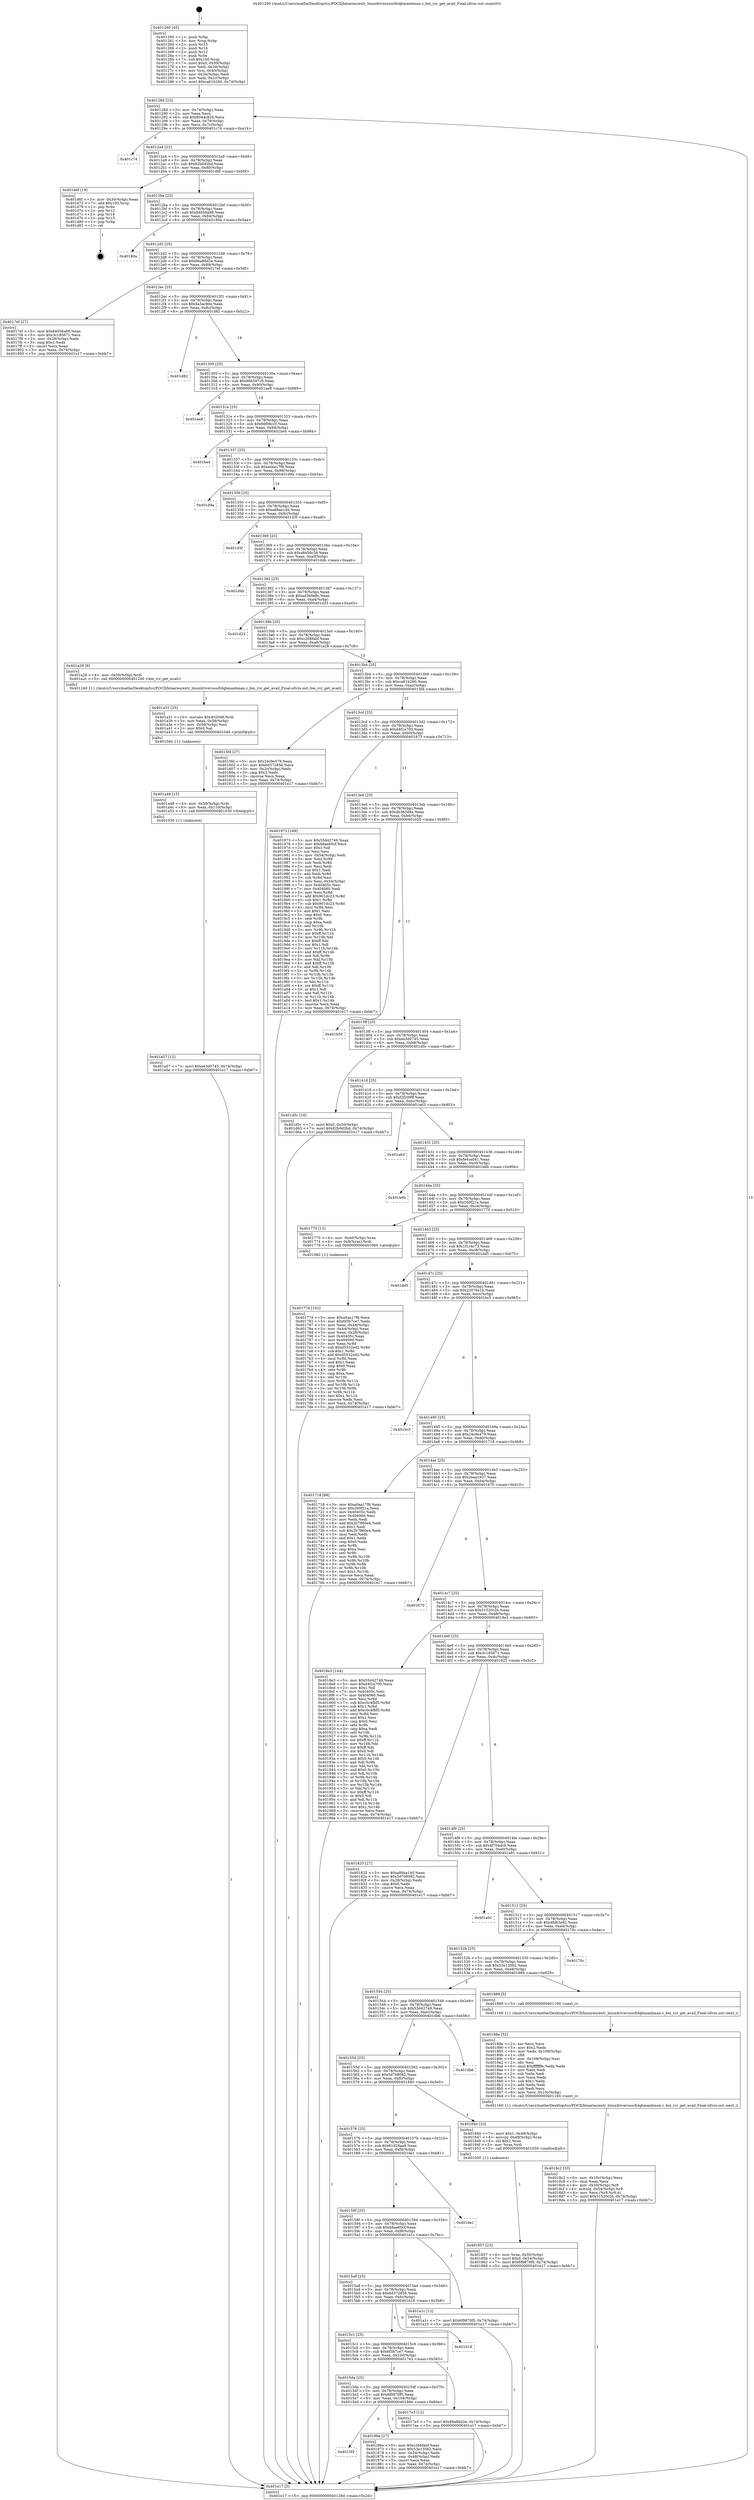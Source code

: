 digraph "0x401260" {
  label = "0x401260 (/mnt/c/Users/mathe/Desktop/tcc/POCII/binaries/extr_linuxdriverssocfslqbmanbman.c_bm_rcr_get_avail_Final-ollvm.out::main(0))"
  labelloc = "t"
  node[shape=record]

  Entry [label="",width=0.3,height=0.3,shape=circle,fillcolor=black,style=filled]
  "0x40128d" [label="{
     0x40128d [23]\l
     | [instrs]\l
     &nbsp;&nbsp;0x40128d \<+3\>: mov -0x74(%rbp),%eax\l
     &nbsp;&nbsp;0x401290 \<+2\>: mov %eax,%ecx\l
     &nbsp;&nbsp;0x401292 \<+6\>: sub $0x8044c826,%ecx\l
     &nbsp;&nbsp;0x401298 \<+3\>: mov %eax,-0x78(%rbp)\l
     &nbsp;&nbsp;0x40129b \<+3\>: mov %ecx,-0x7c(%rbp)\l
     &nbsp;&nbsp;0x40129e \<+6\>: je 0000000000401c74 \<main+0xa14\>\l
  }"]
  "0x401c74" [label="{
     0x401c74\l
  }", style=dashed]
  "0x4012a4" [label="{
     0x4012a4 [22]\l
     | [instrs]\l
     &nbsp;&nbsp;0x4012a4 \<+5\>: jmp 00000000004012a9 \<main+0x49\>\l
     &nbsp;&nbsp;0x4012a9 \<+3\>: mov -0x78(%rbp),%eax\l
     &nbsp;&nbsp;0x4012ac \<+5\>: sub $0x82b0d2bd,%eax\l
     &nbsp;&nbsp;0x4012b1 \<+3\>: mov %eax,-0x80(%rbp)\l
     &nbsp;&nbsp;0x4012b4 \<+6\>: je 0000000000401d6f \<main+0xb0f\>\l
  }"]
  Exit [label="",width=0.3,height=0.3,shape=circle,fillcolor=black,style=filled,peripheries=2]
  "0x401d6f" [label="{
     0x401d6f [19]\l
     | [instrs]\l
     &nbsp;&nbsp;0x401d6f \<+3\>: mov -0x30(%rbp),%eax\l
     &nbsp;&nbsp;0x401d72 \<+7\>: add $0x100,%rsp\l
     &nbsp;&nbsp;0x401d79 \<+1\>: pop %rbx\l
     &nbsp;&nbsp;0x401d7a \<+2\>: pop %r12\l
     &nbsp;&nbsp;0x401d7c \<+2\>: pop %r14\l
     &nbsp;&nbsp;0x401d7e \<+2\>: pop %r15\l
     &nbsp;&nbsp;0x401d80 \<+1\>: pop %rbp\l
     &nbsp;&nbsp;0x401d81 \<+1\>: ret\l
  }"]
  "0x4012ba" [label="{
     0x4012ba [25]\l
     | [instrs]\l
     &nbsp;&nbsp;0x4012ba \<+5\>: jmp 00000000004012bf \<main+0x5f\>\l
     &nbsp;&nbsp;0x4012bf \<+3\>: mov -0x78(%rbp),%eax\l
     &nbsp;&nbsp;0x4012c2 \<+5\>: sub $0x84056a88,%eax\l
     &nbsp;&nbsp;0x4012c7 \<+6\>: mov %eax,-0x84(%rbp)\l
     &nbsp;&nbsp;0x4012cd \<+6\>: je 000000000040180a \<main+0x5aa\>\l
  }"]
  "0x401a57" [label="{
     0x401a57 [12]\l
     | [instrs]\l
     &nbsp;&nbsp;0x401a57 \<+7\>: movl $0xee3d0745,-0x74(%rbp)\l
     &nbsp;&nbsp;0x401a5e \<+5\>: jmp 0000000000401e17 \<main+0xbb7\>\l
  }"]
  "0x40180a" [label="{
     0x40180a\l
  }", style=dashed]
  "0x4012d3" [label="{
     0x4012d3 [25]\l
     | [instrs]\l
     &nbsp;&nbsp;0x4012d3 \<+5\>: jmp 00000000004012d8 \<main+0x78\>\l
     &nbsp;&nbsp;0x4012d8 \<+3\>: mov -0x78(%rbp),%eax\l
     &nbsp;&nbsp;0x4012db \<+5\>: sub $0x86a86d2e,%eax\l
     &nbsp;&nbsp;0x4012e0 \<+6\>: mov %eax,-0x88(%rbp)\l
     &nbsp;&nbsp;0x4012e6 \<+6\>: je 00000000004017ef \<main+0x58f\>\l
  }"]
  "0x401a48" [label="{
     0x401a48 [15]\l
     | [instrs]\l
     &nbsp;&nbsp;0x401a48 \<+4\>: mov -0x50(%rbp),%rdi\l
     &nbsp;&nbsp;0x401a4c \<+6\>: mov %eax,-0x110(%rbp)\l
     &nbsp;&nbsp;0x401a52 \<+5\>: call 0000000000401030 \<free@plt\>\l
     | [calls]\l
     &nbsp;&nbsp;0x401030 \{1\} (unknown)\l
  }"]
  "0x4017ef" [label="{
     0x4017ef [27]\l
     | [instrs]\l
     &nbsp;&nbsp;0x4017ef \<+5\>: mov $0x84056a88,%eax\l
     &nbsp;&nbsp;0x4017f4 \<+5\>: mov $0x3c185671,%ecx\l
     &nbsp;&nbsp;0x4017f9 \<+3\>: mov -0x28(%rbp),%edx\l
     &nbsp;&nbsp;0x4017fc \<+3\>: cmp $0x1,%edx\l
     &nbsp;&nbsp;0x4017ff \<+3\>: cmovl %ecx,%eax\l
     &nbsp;&nbsp;0x401802 \<+3\>: mov %eax,-0x74(%rbp)\l
     &nbsp;&nbsp;0x401805 \<+5\>: jmp 0000000000401e17 \<main+0xbb7\>\l
  }"]
  "0x4012ec" [label="{
     0x4012ec [25]\l
     | [instrs]\l
     &nbsp;&nbsp;0x4012ec \<+5\>: jmp 00000000004012f1 \<main+0x91\>\l
     &nbsp;&nbsp;0x4012f1 \<+3\>: mov -0x78(%rbp),%eax\l
     &nbsp;&nbsp;0x4012f4 \<+5\>: sub $0x8a3ac9de,%eax\l
     &nbsp;&nbsp;0x4012f9 \<+6\>: mov %eax,-0x8c(%rbp)\l
     &nbsp;&nbsp;0x4012ff \<+6\>: je 0000000000401d82 \<main+0xb22\>\l
  }"]
  "0x401a31" [label="{
     0x401a31 [23]\l
     | [instrs]\l
     &nbsp;&nbsp;0x401a31 \<+10\>: movabs $0x4020d6,%rdi\l
     &nbsp;&nbsp;0x401a3b \<+3\>: mov %eax,-0x58(%rbp)\l
     &nbsp;&nbsp;0x401a3e \<+3\>: mov -0x58(%rbp),%esi\l
     &nbsp;&nbsp;0x401a41 \<+2\>: mov $0x0,%al\l
     &nbsp;&nbsp;0x401a43 \<+5\>: call 0000000000401040 \<printf@plt\>\l
     | [calls]\l
     &nbsp;&nbsp;0x401040 \{1\} (unknown)\l
  }"]
  "0x401d82" [label="{
     0x401d82\l
  }", style=dashed]
  "0x401305" [label="{
     0x401305 [25]\l
     | [instrs]\l
     &nbsp;&nbsp;0x401305 \<+5\>: jmp 000000000040130a \<main+0xaa\>\l
     &nbsp;&nbsp;0x40130a \<+3\>: mov -0x78(%rbp),%eax\l
     &nbsp;&nbsp;0x40130d \<+5\>: sub $0x966597c9,%eax\l
     &nbsp;&nbsp;0x401312 \<+6\>: mov %eax,-0x90(%rbp)\l
     &nbsp;&nbsp;0x401318 \<+6\>: je 0000000000401ae9 \<main+0x889\>\l
  }"]
  "0x4018c2" [label="{
     0x4018c2 [33]\l
     | [instrs]\l
     &nbsp;&nbsp;0x4018c2 \<+6\>: mov -0x10c(%rbp),%ecx\l
     &nbsp;&nbsp;0x4018c8 \<+3\>: imul %eax,%ecx\l
     &nbsp;&nbsp;0x4018cb \<+4\>: mov -0x50(%rbp),%r8\l
     &nbsp;&nbsp;0x4018cf \<+4\>: movslq -0x54(%rbp),%r9\l
     &nbsp;&nbsp;0x4018d3 \<+4\>: mov %ecx,(%r8,%r9,4)\l
     &nbsp;&nbsp;0x4018d7 \<+7\>: movl $0x31520c2b,-0x74(%rbp)\l
     &nbsp;&nbsp;0x4018de \<+5\>: jmp 0000000000401e17 \<main+0xbb7\>\l
  }"]
  "0x401ae9" [label="{
     0x401ae9\l
  }", style=dashed]
  "0x40131e" [label="{
     0x40131e [25]\l
     | [instrs]\l
     &nbsp;&nbsp;0x40131e \<+5\>: jmp 0000000000401323 \<main+0xc3\>\l
     &nbsp;&nbsp;0x401323 \<+3\>: mov -0x78(%rbp),%eax\l
     &nbsp;&nbsp;0x401326 \<+5\>: sub $0x9df06cc5,%eax\l
     &nbsp;&nbsp;0x40132b \<+6\>: mov %eax,-0x94(%rbp)\l
     &nbsp;&nbsp;0x401331 \<+6\>: je 0000000000401be4 \<main+0x984\>\l
  }"]
  "0x40188e" [label="{
     0x40188e [52]\l
     | [instrs]\l
     &nbsp;&nbsp;0x40188e \<+2\>: xor %ecx,%ecx\l
     &nbsp;&nbsp;0x401890 \<+5\>: mov $0x2,%edx\l
     &nbsp;&nbsp;0x401895 \<+6\>: mov %edx,-0x108(%rbp)\l
     &nbsp;&nbsp;0x40189b \<+1\>: cltd\l
     &nbsp;&nbsp;0x40189c \<+6\>: mov -0x108(%rbp),%esi\l
     &nbsp;&nbsp;0x4018a2 \<+2\>: idiv %esi\l
     &nbsp;&nbsp;0x4018a4 \<+6\>: imul $0xfffffffe,%edx,%edx\l
     &nbsp;&nbsp;0x4018aa \<+2\>: mov %ecx,%edi\l
     &nbsp;&nbsp;0x4018ac \<+2\>: sub %edx,%edi\l
     &nbsp;&nbsp;0x4018ae \<+2\>: mov %ecx,%edx\l
     &nbsp;&nbsp;0x4018b0 \<+3\>: sub $0x1,%edx\l
     &nbsp;&nbsp;0x4018b3 \<+2\>: add %edx,%edi\l
     &nbsp;&nbsp;0x4018b5 \<+2\>: sub %edi,%ecx\l
     &nbsp;&nbsp;0x4018b7 \<+6\>: mov %ecx,-0x10c(%rbp)\l
     &nbsp;&nbsp;0x4018bd \<+5\>: call 0000000000401160 \<next_i\>\l
     | [calls]\l
     &nbsp;&nbsp;0x401160 \{1\} (/mnt/c/Users/mathe/Desktop/tcc/POCII/binaries/extr_linuxdriverssocfslqbmanbman.c_bm_rcr_get_avail_Final-ollvm.out::next_i)\l
  }"]
  "0x401be4" [label="{
     0x401be4\l
  }", style=dashed]
  "0x401337" [label="{
     0x401337 [25]\l
     | [instrs]\l
     &nbsp;&nbsp;0x401337 \<+5\>: jmp 000000000040133c \<main+0xdc\>\l
     &nbsp;&nbsp;0x40133c \<+3\>: mov -0x78(%rbp),%eax\l
     &nbsp;&nbsp;0x40133f \<+5\>: sub $0xa0aa17f6,%eax\l
     &nbsp;&nbsp;0x401344 \<+6\>: mov %eax,-0x98(%rbp)\l
     &nbsp;&nbsp;0x40134a \<+6\>: je 0000000000401d9a \<main+0xb3a\>\l
  }"]
  "0x4015f3" [label="{
     0x4015f3\l
  }", style=dashed]
  "0x401d9a" [label="{
     0x401d9a\l
  }", style=dashed]
  "0x401350" [label="{
     0x401350 [25]\l
     | [instrs]\l
     &nbsp;&nbsp;0x401350 \<+5\>: jmp 0000000000401355 \<main+0xf5\>\l
     &nbsp;&nbsp;0x401355 \<+3\>: mov -0x78(%rbp),%eax\l
     &nbsp;&nbsp;0x401358 \<+5\>: sub $0xa88aa140,%eax\l
     &nbsp;&nbsp;0x40135d \<+6\>: mov %eax,-0x9c(%rbp)\l
     &nbsp;&nbsp;0x401363 \<+6\>: je 0000000000401d3f \<main+0xadf\>\l
  }"]
  "0x40186e" [label="{
     0x40186e [27]\l
     | [instrs]\l
     &nbsp;&nbsp;0x40186e \<+5\>: mov $0xc266fabf,%eax\l
     &nbsp;&nbsp;0x401873 \<+5\>: mov $0x53e13562,%ecx\l
     &nbsp;&nbsp;0x401878 \<+3\>: mov -0x54(%rbp),%edx\l
     &nbsp;&nbsp;0x40187b \<+3\>: cmp -0x48(%rbp),%edx\l
     &nbsp;&nbsp;0x40187e \<+3\>: cmovl %ecx,%eax\l
     &nbsp;&nbsp;0x401881 \<+3\>: mov %eax,-0x74(%rbp)\l
     &nbsp;&nbsp;0x401884 \<+5\>: jmp 0000000000401e17 \<main+0xbb7\>\l
  }"]
  "0x401d3f" [label="{
     0x401d3f\l
  }", style=dashed]
  "0x401369" [label="{
     0x401369 [25]\l
     | [instrs]\l
     &nbsp;&nbsp;0x401369 \<+5\>: jmp 000000000040136e \<main+0x10e\>\l
     &nbsp;&nbsp;0x40136e \<+3\>: mov -0x78(%rbp),%eax\l
     &nbsp;&nbsp;0x401371 \<+5\>: sub $0xa8a56c39,%eax\l
     &nbsp;&nbsp;0x401376 \<+6\>: mov %eax,-0xa0(%rbp)\l
     &nbsp;&nbsp;0x40137c \<+6\>: je 0000000000401d4b \<main+0xaeb\>\l
  }"]
  "0x401857" [label="{
     0x401857 [23]\l
     | [instrs]\l
     &nbsp;&nbsp;0x401857 \<+4\>: mov %rax,-0x50(%rbp)\l
     &nbsp;&nbsp;0x40185b \<+7\>: movl $0x0,-0x54(%rbp)\l
     &nbsp;&nbsp;0x401862 \<+7\>: movl $0x6f9870f0,-0x74(%rbp)\l
     &nbsp;&nbsp;0x401869 \<+5\>: jmp 0000000000401e17 \<main+0xbb7\>\l
  }"]
  "0x401d4b" [label="{
     0x401d4b\l
  }", style=dashed]
  "0x401382" [label="{
     0x401382 [25]\l
     | [instrs]\l
     &nbsp;&nbsp;0x401382 \<+5\>: jmp 0000000000401387 \<main+0x127\>\l
     &nbsp;&nbsp;0x401387 \<+3\>: mov -0x78(%rbp),%eax\l
     &nbsp;&nbsp;0x40138a \<+5\>: sub $0xad3b9e8c,%eax\l
     &nbsp;&nbsp;0x40138f \<+6\>: mov %eax,-0xa4(%rbp)\l
     &nbsp;&nbsp;0x401395 \<+6\>: je 0000000000401d33 \<main+0xad3\>\l
  }"]
  "0x4015da" [label="{
     0x4015da [25]\l
     | [instrs]\l
     &nbsp;&nbsp;0x4015da \<+5\>: jmp 00000000004015df \<main+0x37f\>\l
     &nbsp;&nbsp;0x4015df \<+3\>: mov -0x78(%rbp),%eax\l
     &nbsp;&nbsp;0x4015e2 \<+5\>: sub $0x6f9870f0,%eax\l
     &nbsp;&nbsp;0x4015e7 \<+6\>: mov %eax,-0x104(%rbp)\l
     &nbsp;&nbsp;0x4015ed \<+6\>: je 000000000040186e \<main+0x60e\>\l
  }"]
  "0x401d33" [label="{
     0x401d33\l
  }", style=dashed]
  "0x40139b" [label="{
     0x40139b [25]\l
     | [instrs]\l
     &nbsp;&nbsp;0x40139b \<+5\>: jmp 00000000004013a0 \<main+0x140\>\l
     &nbsp;&nbsp;0x4013a0 \<+3\>: mov -0x78(%rbp),%eax\l
     &nbsp;&nbsp;0x4013a3 \<+5\>: sub $0xc266fabf,%eax\l
     &nbsp;&nbsp;0x4013a8 \<+6\>: mov %eax,-0xa8(%rbp)\l
     &nbsp;&nbsp;0x4013ae \<+6\>: je 0000000000401a28 \<main+0x7c8\>\l
  }"]
  "0x4017e3" [label="{
     0x4017e3 [12]\l
     | [instrs]\l
     &nbsp;&nbsp;0x4017e3 \<+7\>: movl $0x86a86d2e,-0x74(%rbp)\l
     &nbsp;&nbsp;0x4017ea \<+5\>: jmp 0000000000401e17 \<main+0xbb7\>\l
  }"]
  "0x401a28" [label="{
     0x401a28 [9]\l
     | [instrs]\l
     &nbsp;&nbsp;0x401a28 \<+4\>: mov -0x50(%rbp),%rdi\l
     &nbsp;&nbsp;0x401a2c \<+5\>: call 0000000000401240 \<bm_rcr_get_avail\>\l
     | [calls]\l
     &nbsp;&nbsp;0x401240 \{1\} (/mnt/c/Users/mathe/Desktop/tcc/POCII/binaries/extr_linuxdriverssocfslqbmanbman.c_bm_rcr_get_avail_Final-ollvm.out::bm_rcr_get_avail)\l
  }"]
  "0x4013b4" [label="{
     0x4013b4 [25]\l
     | [instrs]\l
     &nbsp;&nbsp;0x4013b4 \<+5\>: jmp 00000000004013b9 \<main+0x159\>\l
     &nbsp;&nbsp;0x4013b9 \<+3\>: mov -0x78(%rbp),%eax\l
     &nbsp;&nbsp;0x4013bc \<+5\>: sub $0xca61b260,%eax\l
     &nbsp;&nbsp;0x4013c1 \<+6\>: mov %eax,-0xac(%rbp)\l
     &nbsp;&nbsp;0x4013c7 \<+6\>: je 00000000004015fd \<main+0x39d\>\l
  }"]
  "0x4015c1" [label="{
     0x4015c1 [25]\l
     | [instrs]\l
     &nbsp;&nbsp;0x4015c1 \<+5\>: jmp 00000000004015c6 \<main+0x366\>\l
     &nbsp;&nbsp;0x4015c6 \<+3\>: mov -0x78(%rbp),%eax\l
     &nbsp;&nbsp;0x4015c9 \<+5\>: sub $0x6f3b7ce7,%eax\l
     &nbsp;&nbsp;0x4015ce \<+6\>: mov %eax,-0x100(%rbp)\l
     &nbsp;&nbsp;0x4015d4 \<+6\>: je 00000000004017e3 \<main+0x583\>\l
  }"]
  "0x4015fd" [label="{
     0x4015fd [27]\l
     | [instrs]\l
     &nbsp;&nbsp;0x4015fd \<+5\>: mov $0x24c9e479,%eax\l
     &nbsp;&nbsp;0x401602 \<+5\>: mov $0x6d372856,%ecx\l
     &nbsp;&nbsp;0x401607 \<+3\>: mov -0x2c(%rbp),%edx\l
     &nbsp;&nbsp;0x40160a \<+3\>: cmp $0x2,%edx\l
     &nbsp;&nbsp;0x40160d \<+3\>: cmovne %ecx,%eax\l
     &nbsp;&nbsp;0x401610 \<+3\>: mov %eax,-0x74(%rbp)\l
     &nbsp;&nbsp;0x401613 \<+5\>: jmp 0000000000401e17 \<main+0xbb7\>\l
  }"]
  "0x4013cd" [label="{
     0x4013cd [25]\l
     | [instrs]\l
     &nbsp;&nbsp;0x4013cd \<+5\>: jmp 00000000004013d2 \<main+0x172\>\l
     &nbsp;&nbsp;0x4013d2 \<+3\>: mov -0x78(%rbp),%eax\l
     &nbsp;&nbsp;0x4013d5 \<+5\>: sub $0xd4f1a700,%eax\l
     &nbsp;&nbsp;0x4013da \<+6\>: mov %eax,-0xb0(%rbp)\l
     &nbsp;&nbsp;0x4013e0 \<+6\>: je 0000000000401973 \<main+0x713\>\l
  }"]
  "0x401e17" [label="{
     0x401e17 [5]\l
     | [instrs]\l
     &nbsp;&nbsp;0x401e17 \<+5\>: jmp 000000000040128d \<main+0x2d\>\l
  }"]
  "0x401260" [label="{
     0x401260 [45]\l
     | [instrs]\l
     &nbsp;&nbsp;0x401260 \<+1\>: push %rbp\l
     &nbsp;&nbsp;0x401261 \<+3\>: mov %rsp,%rbp\l
     &nbsp;&nbsp;0x401264 \<+2\>: push %r15\l
     &nbsp;&nbsp;0x401266 \<+2\>: push %r14\l
     &nbsp;&nbsp;0x401268 \<+2\>: push %r12\l
     &nbsp;&nbsp;0x40126a \<+1\>: push %rbx\l
     &nbsp;&nbsp;0x40126b \<+7\>: sub $0x100,%rsp\l
     &nbsp;&nbsp;0x401272 \<+7\>: movl $0x0,-0x30(%rbp)\l
     &nbsp;&nbsp;0x401279 \<+3\>: mov %edi,-0x34(%rbp)\l
     &nbsp;&nbsp;0x40127c \<+4\>: mov %rsi,-0x40(%rbp)\l
     &nbsp;&nbsp;0x401280 \<+3\>: mov -0x34(%rbp),%edi\l
     &nbsp;&nbsp;0x401283 \<+3\>: mov %edi,-0x2c(%rbp)\l
     &nbsp;&nbsp;0x401286 \<+7\>: movl $0xca61b260,-0x74(%rbp)\l
  }"]
  "0x401618" [label="{
     0x401618\l
  }", style=dashed]
  "0x401973" [label="{
     0x401973 [169]\l
     | [instrs]\l
     &nbsp;&nbsp;0x401973 \<+5\>: mov $0x55d42749,%eax\l
     &nbsp;&nbsp;0x401978 \<+5\>: mov $0x68ae60cf,%ecx\l
     &nbsp;&nbsp;0x40197d \<+2\>: mov $0x1,%dl\l
     &nbsp;&nbsp;0x40197f \<+2\>: xor %esi,%esi\l
     &nbsp;&nbsp;0x401981 \<+3\>: mov -0x54(%rbp),%edi\l
     &nbsp;&nbsp;0x401984 \<+3\>: mov %esi,%r8d\l
     &nbsp;&nbsp;0x401987 \<+3\>: sub %edi,%r8d\l
     &nbsp;&nbsp;0x40198a \<+2\>: mov %esi,%edi\l
     &nbsp;&nbsp;0x40198c \<+3\>: sub $0x1,%edi\l
     &nbsp;&nbsp;0x40198f \<+3\>: add %edi,%r8d\l
     &nbsp;&nbsp;0x401992 \<+3\>: sub %r8d,%esi\l
     &nbsp;&nbsp;0x401995 \<+3\>: mov %esi,-0x54(%rbp)\l
     &nbsp;&nbsp;0x401998 \<+7\>: mov 0x40405c,%esi\l
     &nbsp;&nbsp;0x40199f \<+7\>: mov 0x404060,%edi\l
     &nbsp;&nbsp;0x4019a6 \<+3\>: mov %esi,%r8d\l
     &nbsp;&nbsp;0x4019a9 \<+7\>: add $0x901dc23,%r8d\l
     &nbsp;&nbsp;0x4019b0 \<+4\>: sub $0x1,%r8d\l
     &nbsp;&nbsp;0x4019b4 \<+7\>: sub $0x901dc23,%r8d\l
     &nbsp;&nbsp;0x4019bb \<+4\>: imul %r8d,%esi\l
     &nbsp;&nbsp;0x4019bf \<+3\>: and $0x1,%esi\l
     &nbsp;&nbsp;0x4019c2 \<+3\>: cmp $0x0,%esi\l
     &nbsp;&nbsp;0x4019c5 \<+4\>: sete %r9b\l
     &nbsp;&nbsp;0x4019c9 \<+3\>: cmp $0xa,%edi\l
     &nbsp;&nbsp;0x4019cc \<+4\>: setl %r10b\l
     &nbsp;&nbsp;0x4019d0 \<+3\>: mov %r9b,%r11b\l
     &nbsp;&nbsp;0x4019d3 \<+4\>: xor $0xff,%r11b\l
     &nbsp;&nbsp;0x4019d7 \<+3\>: mov %r10b,%bl\l
     &nbsp;&nbsp;0x4019da \<+3\>: xor $0xff,%bl\l
     &nbsp;&nbsp;0x4019dd \<+3\>: xor $0x1,%dl\l
     &nbsp;&nbsp;0x4019e0 \<+3\>: mov %r11b,%r14b\l
     &nbsp;&nbsp;0x4019e3 \<+4\>: and $0xff,%r14b\l
     &nbsp;&nbsp;0x4019e7 \<+3\>: and %dl,%r9b\l
     &nbsp;&nbsp;0x4019ea \<+3\>: mov %bl,%r15b\l
     &nbsp;&nbsp;0x4019ed \<+4\>: and $0xff,%r15b\l
     &nbsp;&nbsp;0x4019f1 \<+3\>: and %dl,%r10b\l
     &nbsp;&nbsp;0x4019f4 \<+3\>: or %r9b,%r14b\l
     &nbsp;&nbsp;0x4019f7 \<+3\>: or %r10b,%r15b\l
     &nbsp;&nbsp;0x4019fa \<+3\>: xor %r15b,%r14b\l
     &nbsp;&nbsp;0x4019fd \<+3\>: or %bl,%r11b\l
     &nbsp;&nbsp;0x401a00 \<+4\>: xor $0xff,%r11b\l
     &nbsp;&nbsp;0x401a04 \<+3\>: or $0x1,%dl\l
     &nbsp;&nbsp;0x401a07 \<+3\>: and %dl,%r11b\l
     &nbsp;&nbsp;0x401a0a \<+3\>: or %r11b,%r14b\l
     &nbsp;&nbsp;0x401a0d \<+4\>: test $0x1,%r14b\l
     &nbsp;&nbsp;0x401a11 \<+3\>: cmovne %ecx,%eax\l
     &nbsp;&nbsp;0x401a14 \<+3\>: mov %eax,-0x74(%rbp)\l
     &nbsp;&nbsp;0x401a17 \<+5\>: jmp 0000000000401e17 \<main+0xbb7\>\l
  }"]
  "0x4013e6" [label="{
     0x4013e6 [25]\l
     | [instrs]\l
     &nbsp;&nbsp;0x4013e6 \<+5\>: jmp 00000000004013eb \<main+0x18b\>\l
     &nbsp;&nbsp;0x4013eb \<+3\>: mov -0x78(%rbp),%eax\l
     &nbsp;&nbsp;0x4013ee \<+5\>: sub $0xdb365d8a,%eax\l
     &nbsp;&nbsp;0x4013f3 \<+6\>: mov %eax,-0xb4(%rbp)\l
     &nbsp;&nbsp;0x4013f9 \<+6\>: je 0000000000401b50 \<main+0x8f0\>\l
  }"]
  "0x4015a8" [label="{
     0x4015a8 [25]\l
     | [instrs]\l
     &nbsp;&nbsp;0x4015a8 \<+5\>: jmp 00000000004015ad \<main+0x34d\>\l
     &nbsp;&nbsp;0x4015ad \<+3\>: mov -0x78(%rbp),%eax\l
     &nbsp;&nbsp;0x4015b0 \<+5\>: sub $0x6d372856,%eax\l
     &nbsp;&nbsp;0x4015b5 \<+6\>: mov %eax,-0xfc(%rbp)\l
     &nbsp;&nbsp;0x4015bb \<+6\>: je 0000000000401618 \<main+0x3b8\>\l
  }"]
  "0x401b50" [label="{
     0x401b50\l
  }", style=dashed]
  "0x4013ff" [label="{
     0x4013ff [25]\l
     | [instrs]\l
     &nbsp;&nbsp;0x4013ff \<+5\>: jmp 0000000000401404 \<main+0x1a4\>\l
     &nbsp;&nbsp;0x401404 \<+3\>: mov -0x78(%rbp),%eax\l
     &nbsp;&nbsp;0x401407 \<+5\>: sub $0xee3d0745,%eax\l
     &nbsp;&nbsp;0x40140c \<+6\>: mov %eax,-0xb8(%rbp)\l
     &nbsp;&nbsp;0x401412 \<+6\>: je 0000000000401d5c \<main+0xafc\>\l
  }"]
  "0x401a1c" [label="{
     0x401a1c [12]\l
     | [instrs]\l
     &nbsp;&nbsp;0x401a1c \<+7\>: movl $0x6f9870f0,-0x74(%rbp)\l
     &nbsp;&nbsp;0x401a23 \<+5\>: jmp 0000000000401e17 \<main+0xbb7\>\l
  }"]
  "0x401d5c" [label="{
     0x401d5c [19]\l
     | [instrs]\l
     &nbsp;&nbsp;0x401d5c \<+7\>: movl $0x0,-0x30(%rbp)\l
     &nbsp;&nbsp;0x401d63 \<+7\>: movl $0x82b0d2bd,-0x74(%rbp)\l
     &nbsp;&nbsp;0x401d6a \<+5\>: jmp 0000000000401e17 \<main+0xbb7\>\l
  }"]
  "0x401418" [label="{
     0x401418 [25]\l
     | [instrs]\l
     &nbsp;&nbsp;0x401418 \<+5\>: jmp 000000000040141d \<main+0x1bd\>\l
     &nbsp;&nbsp;0x40141d \<+3\>: mov -0x78(%rbp),%eax\l
     &nbsp;&nbsp;0x401420 \<+5\>: sub $0xf2f209ff,%eax\l
     &nbsp;&nbsp;0x401425 \<+6\>: mov %eax,-0xbc(%rbp)\l
     &nbsp;&nbsp;0x40142b \<+6\>: je 0000000000401a63 \<main+0x803\>\l
  }"]
  "0x40158f" [label="{
     0x40158f [25]\l
     | [instrs]\l
     &nbsp;&nbsp;0x40158f \<+5\>: jmp 0000000000401594 \<main+0x334\>\l
     &nbsp;&nbsp;0x401594 \<+3\>: mov -0x78(%rbp),%eax\l
     &nbsp;&nbsp;0x401597 \<+5\>: sub $0x68ae60cf,%eax\l
     &nbsp;&nbsp;0x40159c \<+6\>: mov %eax,-0xf8(%rbp)\l
     &nbsp;&nbsp;0x4015a2 \<+6\>: je 0000000000401a1c \<main+0x7bc\>\l
  }"]
  "0x401a63" [label="{
     0x401a63\l
  }", style=dashed]
  "0x401431" [label="{
     0x401431 [25]\l
     | [instrs]\l
     &nbsp;&nbsp;0x401431 \<+5\>: jmp 0000000000401436 \<main+0x1d6\>\l
     &nbsp;&nbsp;0x401436 \<+3\>: mov -0x78(%rbp),%eax\l
     &nbsp;&nbsp;0x401439 \<+5\>: sub $0xfe4ca041,%eax\l
     &nbsp;&nbsp;0x40143e \<+6\>: mov %eax,-0xc0(%rbp)\l
     &nbsp;&nbsp;0x401444 \<+6\>: je 0000000000401b6b \<main+0x90b\>\l
  }"]
  "0x401de1" [label="{
     0x401de1\l
  }", style=dashed]
  "0x401b6b" [label="{
     0x401b6b\l
  }", style=dashed]
  "0x40144a" [label="{
     0x40144a [25]\l
     | [instrs]\l
     &nbsp;&nbsp;0x40144a \<+5\>: jmp 000000000040144f \<main+0x1ef\>\l
     &nbsp;&nbsp;0x40144f \<+3\>: mov -0x78(%rbp),%eax\l
     &nbsp;&nbsp;0x401452 \<+5\>: sub $0x260f21a,%eax\l
     &nbsp;&nbsp;0x401457 \<+6\>: mov %eax,-0xc4(%rbp)\l
     &nbsp;&nbsp;0x40145d \<+6\>: je 0000000000401770 \<main+0x510\>\l
  }"]
  "0x401576" [label="{
     0x401576 [25]\l
     | [instrs]\l
     &nbsp;&nbsp;0x401576 \<+5\>: jmp 000000000040157b \<main+0x31b\>\l
     &nbsp;&nbsp;0x40157b \<+3\>: mov -0x78(%rbp),%eax\l
     &nbsp;&nbsp;0x40157e \<+5\>: sub $0x61928aa9,%eax\l
     &nbsp;&nbsp;0x401583 \<+6\>: mov %eax,-0xf4(%rbp)\l
     &nbsp;&nbsp;0x401589 \<+6\>: je 0000000000401de1 \<main+0xb81\>\l
  }"]
  "0x401770" [label="{
     0x401770 [13]\l
     | [instrs]\l
     &nbsp;&nbsp;0x401770 \<+4\>: mov -0x40(%rbp),%rax\l
     &nbsp;&nbsp;0x401774 \<+4\>: mov 0x8(%rax),%rdi\l
     &nbsp;&nbsp;0x401778 \<+5\>: call 0000000000401060 \<atoi@plt\>\l
     | [calls]\l
     &nbsp;&nbsp;0x401060 \{1\} (unknown)\l
  }"]
  "0x401463" [label="{
     0x401463 [25]\l
     | [instrs]\l
     &nbsp;&nbsp;0x401463 \<+5\>: jmp 0000000000401468 \<main+0x208\>\l
     &nbsp;&nbsp;0x401468 \<+3\>: mov -0x78(%rbp),%eax\l
     &nbsp;&nbsp;0x40146b \<+5\>: sub $0x1f1c4c73,%eax\l
     &nbsp;&nbsp;0x401470 \<+6\>: mov %eax,-0xc8(%rbp)\l
     &nbsp;&nbsp;0x401476 \<+6\>: je 0000000000401dd5 \<main+0xb75\>\l
  }"]
  "0x401840" [label="{
     0x401840 [23]\l
     | [instrs]\l
     &nbsp;&nbsp;0x401840 \<+7\>: movl $0x1,-0x48(%rbp)\l
     &nbsp;&nbsp;0x401847 \<+4\>: movslq -0x48(%rbp),%rax\l
     &nbsp;&nbsp;0x40184b \<+4\>: shl $0x2,%rax\l
     &nbsp;&nbsp;0x40184f \<+3\>: mov %rax,%rdi\l
     &nbsp;&nbsp;0x401852 \<+5\>: call 0000000000401050 \<malloc@plt\>\l
     | [calls]\l
     &nbsp;&nbsp;0x401050 \{1\} (unknown)\l
  }"]
  "0x401dd5" [label="{
     0x401dd5\l
  }", style=dashed]
  "0x40147c" [label="{
     0x40147c [25]\l
     | [instrs]\l
     &nbsp;&nbsp;0x40147c \<+5\>: jmp 0000000000401481 \<main+0x221\>\l
     &nbsp;&nbsp;0x401481 \<+3\>: mov -0x78(%rbp),%eax\l
     &nbsp;&nbsp;0x401484 \<+5\>: sub $0x23076e1b,%eax\l
     &nbsp;&nbsp;0x401489 \<+6\>: mov %eax,-0xcc(%rbp)\l
     &nbsp;&nbsp;0x40148f \<+6\>: je 0000000000401bc5 \<main+0x965\>\l
  }"]
  "0x40155d" [label="{
     0x40155d [25]\l
     | [instrs]\l
     &nbsp;&nbsp;0x40155d \<+5\>: jmp 0000000000401562 \<main+0x302\>\l
     &nbsp;&nbsp;0x401562 \<+3\>: mov -0x78(%rbp),%eax\l
     &nbsp;&nbsp;0x401565 \<+5\>: sub $0x5d708082,%eax\l
     &nbsp;&nbsp;0x40156a \<+6\>: mov %eax,-0xf0(%rbp)\l
     &nbsp;&nbsp;0x401570 \<+6\>: je 0000000000401840 \<main+0x5e0\>\l
  }"]
  "0x401bc5" [label="{
     0x401bc5\l
  }", style=dashed]
  "0x401495" [label="{
     0x401495 [25]\l
     | [instrs]\l
     &nbsp;&nbsp;0x401495 \<+5\>: jmp 000000000040149a \<main+0x23a\>\l
     &nbsp;&nbsp;0x40149a \<+3\>: mov -0x78(%rbp),%eax\l
     &nbsp;&nbsp;0x40149d \<+5\>: sub $0x24c9e479,%eax\l
     &nbsp;&nbsp;0x4014a2 \<+6\>: mov %eax,-0xd0(%rbp)\l
     &nbsp;&nbsp;0x4014a8 \<+6\>: je 0000000000401718 \<main+0x4b8\>\l
  }"]
  "0x401db6" [label="{
     0x401db6\l
  }", style=dashed]
  "0x401718" [label="{
     0x401718 [88]\l
     | [instrs]\l
     &nbsp;&nbsp;0x401718 \<+5\>: mov $0xa0aa17f6,%eax\l
     &nbsp;&nbsp;0x40171d \<+5\>: mov $0x260f21a,%ecx\l
     &nbsp;&nbsp;0x401722 \<+7\>: mov 0x40405c,%edx\l
     &nbsp;&nbsp;0x401729 \<+7\>: mov 0x404060,%esi\l
     &nbsp;&nbsp;0x401730 \<+2\>: mov %edx,%edi\l
     &nbsp;&nbsp;0x401732 \<+6\>: add $0x2b7860e4,%edi\l
     &nbsp;&nbsp;0x401738 \<+3\>: sub $0x1,%edi\l
     &nbsp;&nbsp;0x40173b \<+6\>: sub $0x2b7860e4,%edi\l
     &nbsp;&nbsp;0x401741 \<+3\>: imul %edi,%edx\l
     &nbsp;&nbsp;0x401744 \<+3\>: and $0x1,%edx\l
     &nbsp;&nbsp;0x401747 \<+3\>: cmp $0x0,%edx\l
     &nbsp;&nbsp;0x40174a \<+4\>: sete %r8b\l
     &nbsp;&nbsp;0x40174e \<+3\>: cmp $0xa,%esi\l
     &nbsp;&nbsp;0x401751 \<+4\>: setl %r9b\l
     &nbsp;&nbsp;0x401755 \<+3\>: mov %r8b,%r10b\l
     &nbsp;&nbsp;0x401758 \<+3\>: and %r9b,%r10b\l
     &nbsp;&nbsp;0x40175b \<+3\>: xor %r9b,%r8b\l
     &nbsp;&nbsp;0x40175e \<+3\>: or %r8b,%r10b\l
     &nbsp;&nbsp;0x401761 \<+4\>: test $0x1,%r10b\l
     &nbsp;&nbsp;0x401765 \<+3\>: cmovne %ecx,%eax\l
     &nbsp;&nbsp;0x401768 \<+3\>: mov %eax,-0x74(%rbp)\l
     &nbsp;&nbsp;0x40176b \<+5\>: jmp 0000000000401e17 \<main+0xbb7\>\l
  }"]
  "0x4014ae" [label="{
     0x4014ae [25]\l
     | [instrs]\l
     &nbsp;&nbsp;0x4014ae \<+5\>: jmp 00000000004014b3 \<main+0x253\>\l
     &nbsp;&nbsp;0x4014b3 \<+3\>: mov -0x78(%rbp),%eax\l
     &nbsp;&nbsp;0x4014b6 \<+5\>: sub $0x2eaa1937,%eax\l
     &nbsp;&nbsp;0x4014bb \<+6\>: mov %eax,-0xd4(%rbp)\l
     &nbsp;&nbsp;0x4014c1 \<+6\>: je 0000000000401670 \<main+0x410\>\l
  }"]
  "0x40177d" [label="{
     0x40177d [102]\l
     | [instrs]\l
     &nbsp;&nbsp;0x40177d \<+5\>: mov $0xa0aa17f6,%ecx\l
     &nbsp;&nbsp;0x401782 \<+5\>: mov $0x6f3b7ce7,%edx\l
     &nbsp;&nbsp;0x401787 \<+3\>: mov %eax,-0x44(%rbp)\l
     &nbsp;&nbsp;0x40178a \<+3\>: mov -0x44(%rbp),%eax\l
     &nbsp;&nbsp;0x40178d \<+3\>: mov %eax,-0x28(%rbp)\l
     &nbsp;&nbsp;0x401790 \<+7\>: mov 0x40405c,%eax\l
     &nbsp;&nbsp;0x401797 \<+7\>: mov 0x404060,%esi\l
     &nbsp;&nbsp;0x40179e \<+3\>: mov %eax,%r8d\l
     &nbsp;&nbsp;0x4017a1 \<+7\>: sub $0xd5532ed2,%r8d\l
     &nbsp;&nbsp;0x4017a8 \<+4\>: sub $0x1,%r8d\l
     &nbsp;&nbsp;0x4017ac \<+7\>: add $0xd5532ed2,%r8d\l
     &nbsp;&nbsp;0x4017b3 \<+4\>: imul %r8d,%eax\l
     &nbsp;&nbsp;0x4017b7 \<+3\>: and $0x1,%eax\l
     &nbsp;&nbsp;0x4017ba \<+3\>: cmp $0x0,%eax\l
     &nbsp;&nbsp;0x4017bd \<+4\>: sete %r9b\l
     &nbsp;&nbsp;0x4017c1 \<+3\>: cmp $0xa,%esi\l
     &nbsp;&nbsp;0x4017c4 \<+4\>: setl %r10b\l
     &nbsp;&nbsp;0x4017c8 \<+3\>: mov %r9b,%r11b\l
     &nbsp;&nbsp;0x4017cb \<+3\>: and %r10b,%r11b\l
     &nbsp;&nbsp;0x4017ce \<+3\>: xor %r10b,%r9b\l
     &nbsp;&nbsp;0x4017d1 \<+3\>: or %r9b,%r11b\l
     &nbsp;&nbsp;0x4017d4 \<+4\>: test $0x1,%r11b\l
     &nbsp;&nbsp;0x4017d8 \<+3\>: cmovne %edx,%ecx\l
     &nbsp;&nbsp;0x4017db \<+3\>: mov %ecx,-0x74(%rbp)\l
     &nbsp;&nbsp;0x4017de \<+5\>: jmp 0000000000401e17 \<main+0xbb7\>\l
  }"]
  "0x401544" [label="{
     0x401544 [25]\l
     | [instrs]\l
     &nbsp;&nbsp;0x401544 \<+5\>: jmp 0000000000401549 \<main+0x2e9\>\l
     &nbsp;&nbsp;0x401549 \<+3\>: mov -0x78(%rbp),%eax\l
     &nbsp;&nbsp;0x40154c \<+5\>: sub $0x55d42749,%eax\l
     &nbsp;&nbsp;0x401551 \<+6\>: mov %eax,-0xec(%rbp)\l
     &nbsp;&nbsp;0x401557 \<+6\>: je 0000000000401db6 \<main+0xb56\>\l
  }"]
  "0x401670" [label="{
     0x401670\l
  }", style=dashed]
  "0x4014c7" [label="{
     0x4014c7 [25]\l
     | [instrs]\l
     &nbsp;&nbsp;0x4014c7 \<+5\>: jmp 00000000004014cc \<main+0x26c\>\l
     &nbsp;&nbsp;0x4014cc \<+3\>: mov -0x78(%rbp),%eax\l
     &nbsp;&nbsp;0x4014cf \<+5\>: sub $0x31520c2b,%eax\l
     &nbsp;&nbsp;0x4014d4 \<+6\>: mov %eax,-0xd8(%rbp)\l
     &nbsp;&nbsp;0x4014da \<+6\>: je 00000000004018e3 \<main+0x683\>\l
  }"]
  "0x401889" [label="{
     0x401889 [5]\l
     | [instrs]\l
     &nbsp;&nbsp;0x401889 \<+5\>: call 0000000000401160 \<next_i\>\l
     | [calls]\l
     &nbsp;&nbsp;0x401160 \{1\} (/mnt/c/Users/mathe/Desktop/tcc/POCII/binaries/extr_linuxdriverssocfslqbmanbman.c_bm_rcr_get_avail_Final-ollvm.out::next_i)\l
  }"]
  "0x4018e3" [label="{
     0x4018e3 [144]\l
     | [instrs]\l
     &nbsp;&nbsp;0x4018e3 \<+5\>: mov $0x55d42749,%eax\l
     &nbsp;&nbsp;0x4018e8 \<+5\>: mov $0xd4f1a700,%ecx\l
     &nbsp;&nbsp;0x4018ed \<+2\>: mov $0x1,%dl\l
     &nbsp;&nbsp;0x4018ef \<+7\>: mov 0x40405c,%esi\l
     &nbsp;&nbsp;0x4018f6 \<+7\>: mov 0x404060,%edi\l
     &nbsp;&nbsp;0x4018fd \<+3\>: mov %esi,%r8d\l
     &nbsp;&nbsp;0x401900 \<+7\>: sub $0xc0c4fbf5,%r8d\l
     &nbsp;&nbsp;0x401907 \<+4\>: sub $0x1,%r8d\l
     &nbsp;&nbsp;0x40190b \<+7\>: add $0xc0c4fbf5,%r8d\l
     &nbsp;&nbsp;0x401912 \<+4\>: imul %r8d,%esi\l
     &nbsp;&nbsp;0x401916 \<+3\>: and $0x1,%esi\l
     &nbsp;&nbsp;0x401919 \<+3\>: cmp $0x0,%esi\l
     &nbsp;&nbsp;0x40191c \<+4\>: sete %r9b\l
     &nbsp;&nbsp;0x401920 \<+3\>: cmp $0xa,%edi\l
     &nbsp;&nbsp;0x401923 \<+4\>: setl %r10b\l
     &nbsp;&nbsp;0x401927 \<+3\>: mov %r9b,%r11b\l
     &nbsp;&nbsp;0x40192a \<+4\>: xor $0xff,%r11b\l
     &nbsp;&nbsp;0x40192e \<+3\>: mov %r10b,%bl\l
     &nbsp;&nbsp;0x401931 \<+3\>: xor $0xff,%bl\l
     &nbsp;&nbsp;0x401934 \<+3\>: xor $0x0,%dl\l
     &nbsp;&nbsp;0x401937 \<+3\>: mov %r11b,%r14b\l
     &nbsp;&nbsp;0x40193a \<+4\>: and $0x0,%r14b\l
     &nbsp;&nbsp;0x40193e \<+3\>: and %dl,%r9b\l
     &nbsp;&nbsp;0x401941 \<+3\>: mov %bl,%r15b\l
     &nbsp;&nbsp;0x401944 \<+4\>: and $0x0,%r15b\l
     &nbsp;&nbsp;0x401948 \<+3\>: and %dl,%r10b\l
     &nbsp;&nbsp;0x40194b \<+3\>: or %r9b,%r14b\l
     &nbsp;&nbsp;0x40194e \<+3\>: or %r10b,%r15b\l
     &nbsp;&nbsp;0x401951 \<+3\>: xor %r15b,%r14b\l
     &nbsp;&nbsp;0x401954 \<+3\>: or %bl,%r11b\l
     &nbsp;&nbsp;0x401957 \<+4\>: xor $0xff,%r11b\l
     &nbsp;&nbsp;0x40195b \<+3\>: or $0x0,%dl\l
     &nbsp;&nbsp;0x40195e \<+3\>: and %dl,%r11b\l
     &nbsp;&nbsp;0x401961 \<+3\>: or %r11b,%r14b\l
     &nbsp;&nbsp;0x401964 \<+4\>: test $0x1,%r14b\l
     &nbsp;&nbsp;0x401968 \<+3\>: cmovne %ecx,%eax\l
     &nbsp;&nbsp;0x40196b \<+3\>: mov %eax,-0x74(%rbp)\l
     &nbsp;&nbsp;0x40196e \<+5\>: jmp 0000000000401e17 \<main+0xbb7\>\l
  }"]
  "0x4014e0" [label="{
     0x4014e0 [25]\l
     | [instrs]\l
     &nbsp;&nbsp;0x4014e0 \<+5\>: jmp 00000000004014e5 \<main+0x285\>\l
     &nbsp;&nbsp;0x4014e5 \<+3\>: mov -0x78(%rbp),%eax\l
     &nbsp;&nbsp;0x4014e8 \<+5\>: sub $0x3c185671,%eax\l
     &nbsp;&nbsp;0x4014ed \<+6\>: mov %eax,-0xdc(%rbp)\l
     &nbsp;&nbsp;0x4014f3 \<+6\>: je 0000000000401825 \<main+0x5c5\>\l
  }"]
  "0x40152b" [label="{
     0x40152b [25]\l
     | [instrs]\l
     &nbsp;&nbsp;0x40152b \<+5\>: jmp 0000000000401530 \<main+0x2d0\>\l
     &nbsp;&nbsp;0x401530 \<+3\>: mov -0x78(%rbp),%eax\l
     &nbsp;&nbsp;0x401533 \<+5\>: sub $0x53e13562,%eax\l
     &nbsp;&nbsp;0x401538 \<+6\>: mov %eax,-0xe8(%rbp)\l
     &nbsp;&nbsp;0x40153e \<+6\>: je 0000000000401889 \<main+0x629\>\l
  }"]
  "0x401825" [label="{
     0x401825 [27]\l
     | [instrs]\l
     &nbsp;&nbsp;0x401825 \<+5\>: mov $0xa88aa140,%eax\l
     &nbsp;&nbsp;0x40182a \<+5\>: mov $0x5d708082,%ecx\l
     &nbsp;&nbsp;0x40182f \<+3\>: mov -0x28(%rbp),%edx\l
     &nbsp;&nbsp;0x401832 \<+3\>: cmp $0x0,%edx\l
     &nbsp;&nbsp;0x401835 \<+3\>: cmove %ecx,%eax\l
     &nbsp;&nbsp;0x401838 \<+3\>: mov %eax,-0x74(%rbp)\l
     &nbsp;&nbsp;0x40183b \<+5\>: jmp 0000000000401e17 \<main+0xbb7\>\l
  }"]
  "0x4014f9" [label="{
     0x4014f9 [25]\l
     | [instrs]\l
     &nbsp;&nbsp;0x4014f9 \<+5\>: jmp 00000000004014fe \<main+0x29e\>\l
     &nbsp;&nbsp;0x4014fe \<+3\>: mov -0x78(%rbp),%eax\l
     &nbsp;&nbsp;0x401501 \<+5\>: sub $0x4f704dc9,%eax\l
     &nbsp;&nbsp;0x401506 \<+6\>: mov %eax,-0xe0(%rbp)\l
     &nbsp;&nbsp;0x40150c \<+6\>: je 0000000000401a91 \<main+0x831\>\l
  }"]
  "0x40170c" [label="{
     0x40170c\l
  }", style=dashed]
  "0x401a91" [label="{
     0x401a91\l
  }", style=dashed]
  "0x401512" [label="{
     0x401512 [25]\l
     | [instrs]\l
     &nbsp;&nbsp;0x401512 \<+5\>: jmp 0000000000401517 \<main+0x2b7\>\l
     &nbsp;&nbsp;0x401517 \<+3\>: mov -0x78(%rbp),%eax\l
     &nbsp;&nbsp;0x40151a \<+5\>: sub $0x4fdb3e62,%eax\l
     &nbsp;&nbsp;0x40151f \<+6\>: mov %eax,-0xe4(%rbp)\l
     &nbsp;&nbsp;0x401525 \<+6\>: je 000000000040170c \<main+0x4ac\>\l
  }"]
  Entry -> "0x401260" [label=" 1"]
  "0x40128d" -> "0x401c74" [label=" 0"]
  "0x40128d" -> "0x4012a4" [label=" 16"]
  "0x401d6f" -> Exit [label=" 1"]
  "0x4012a4" -> "0x401d6f" [label=" 1"]
  "0x4012a4" -> "0x4012ba" [label=" 15"]
  "0x401d5c" -> "0x401e17" [label=" 1"]
  "0x4012ba" -> "0x40180a" [label=" 0"]
  "0x4012ba" -> "0x4012d3" [label=" 15"]
  "0x401a57" -> "0x401e17" [label=" 1"]
  "0x4012d3" -> "0x4017ef" [label=" 1"]
  "0x4012d3" -> "0x4012ec" [label=" 14"]
  "0x401a48" -> "0x401a57" [label=" 1"]
  "0x4012ec" -> "0x401d82" [label=" 0"]
  "0x4012ec" -> "0x401305" [label=" 14"]
  "0x401a31" -> "0x401a48" [label=" 1"]
  "0x401305" -> "0x401ae9" [label=" 0"]
  "0x401305" -> "0x40131e" [label=" 14"]
  "0x401a28" -> "0x401a31" [label=" 1"]
  "0x40131e" -> "0x401be4" [label=" 0"]
  "0x40131e" -> "0x401337" [label=" 14"]
  "0x401a1c" -> "0x401e17" [label=" 1"]
  "0x401337" -> "0x401d9a" [label=" 0"]
  "0x401337" -> "0x401350" [label=" 14"]
  "0x401973" -> "0x401e17" [label=" 1"]
  "0x401350" -> "0x401d3f" [label=" 0"]
  "0x401350" -> "0x401369" [label=" 14"]
  "0x4018e3" -> "0x401e17" [label=" 1"]
  "0x401369" -> "0x401d4b" [label=" 0"]
  "0x401369" -> "0x401382" [label=" 14"]
  "0x40188e" -> "0x4018c2" [label=" 1"]
  "0x401382" -> "0x401d33" [label=" 0"]
  "0x401382" -> "0x40139b" [label=" 14"]
  "0x401889" -> "0x40188e" [label=" 1"]
  "0x40139b" -> "0x401a28" [label=" 1"]
  "0x40139b" -> "0x4013b4" [label=" 13"]
  "0x40186e" -> "0x401e17" [label=" 2"]
  "0x4013b4" -> "0x4015fd" [label=" 1"]
  "0x4013b4" -> "0x4013cd" [label=" 12"]
  "0x4015fd" -> "0x401e17" [label=" 1"]
  "0x401260" -> "0x40128d" [label=" 1"]
  "0x401e17" -> "0x40128d" [label=" 15"]
  "0x4015da" -> "0x40186e" [label=" 2"]
  "0x4013cd" -> "0x401973" [label=" 1"]
  "0x4013cd" -> "0x4013e6" [label=" 11"]
  "0x4018c2" -> "0x401e17" [label=" 1"]
  "0x4013e6" -> "0x401b50" [label=" 0"]
  "0x4013e6" -> "0x4013ff" [label=" 11"]
  "0x401840" -> "0x401857" [label=" 1"]
  "0x4013ff" -> "0x401d5c" [label=" 1"]
  "0x4013ff" -> "0x401418" [label=" 10"]
  "0x401825" -> "0x401e17" [label=" 1"]
  "0x401418" -> "0x401a63" [label=" 0"]
  "0x401418" -> "0x401431" [label=" 10"]
  "0x4017e3" -> "0x401e17" [label=" 1"]
  "0x401431" -> "0x401b6b" [label=" 0"]
  "0x401431" -> "0x40144a" [label=" 10"]
  "0x4015c1" -> "0x4015da" [label=" 2"]
  "0x40144a" -> "0x401770" [label=" 1"]
  "0x40144a" -> "0x401463" [label=" 9"]
  "0x4015da" -> "0x4015f3" [label=" 0"]
  "0x401463" -> "0x401dd5" [label=" 0"]
  "0x401463" -> "0x40147c" [label=" 9"]
  "0x4015a8" -> "0x4015c1" [label=" 3"]
  "0x40147c" -> "0x401bc5" [label=" 0"]
  "0x40147c" -> "0x401495" [label=" 9"]
  "0x401857" -> "0x401e17" [label=" 1"]
  "0x401495" -> "0x401718" [label=" 1"]
  "0x401495" -> "0x4014ae" [label=" 8"]
  "0x401718" -> "0x401e17" [label=" 1"]
  "0x401770" -> "0x40177d" [label=" 1"]
  "0x40177d" -> "0x401e17" [label=" 1"]
  "0x40158f" -> "0x4015a8" [label=" 3"]
  "0x4014ae" -> "0x401670" [label=" 0"]
  "0x4014ae" -> "0x4014c7" [label=" 8"]
  "0x4017ef" -> "0x401e17" [label=" 1"]
  "0x4014c7" -> "0x4018e3" [label=" 1"]
  "0x4014c7" -> "0x4014e0" [label=" 7"]
  "0x401576" -> "0x40158f" [label=" 4"]
  "0x4014e0" -> "0x401825" [label=" 1"]
  "0x4014e0" -> "0x4014f9" [label=" 6"]
  "0x4015c1" -> "0x4017e3" [label=" 1"]
  "0x4014f9" -> "0x401a91" [label=" 0"]
  "0x4014f9" -> "0x401512" [label=" 6"]
  "0x40155d" -> "0x401576" [label=" 4"]
  "0x401512" -> "0x40170c" [label=" 0"]
  "0x401512" -> "0x40152b" [label=" 6"]
  "0x401576" -> "0x401de1" [label=" 0"]
  "0x40152b" -> "0x401889" [label=" 1"]
  "0x40152b" -> "0x401544" [label=" 5"]
  "0x40158f" -> "0x401a1c" [label=" 1"]
  "0x401544" -> "0x401db6" [label=" 0"]
  "0x401544" -> "0x40155d" [label=" 5"]
  "0x4015a8" -> "0x401618" [label=" 0"]
  "0x40155d" -> "0x401840" [label=" 1"]
}
